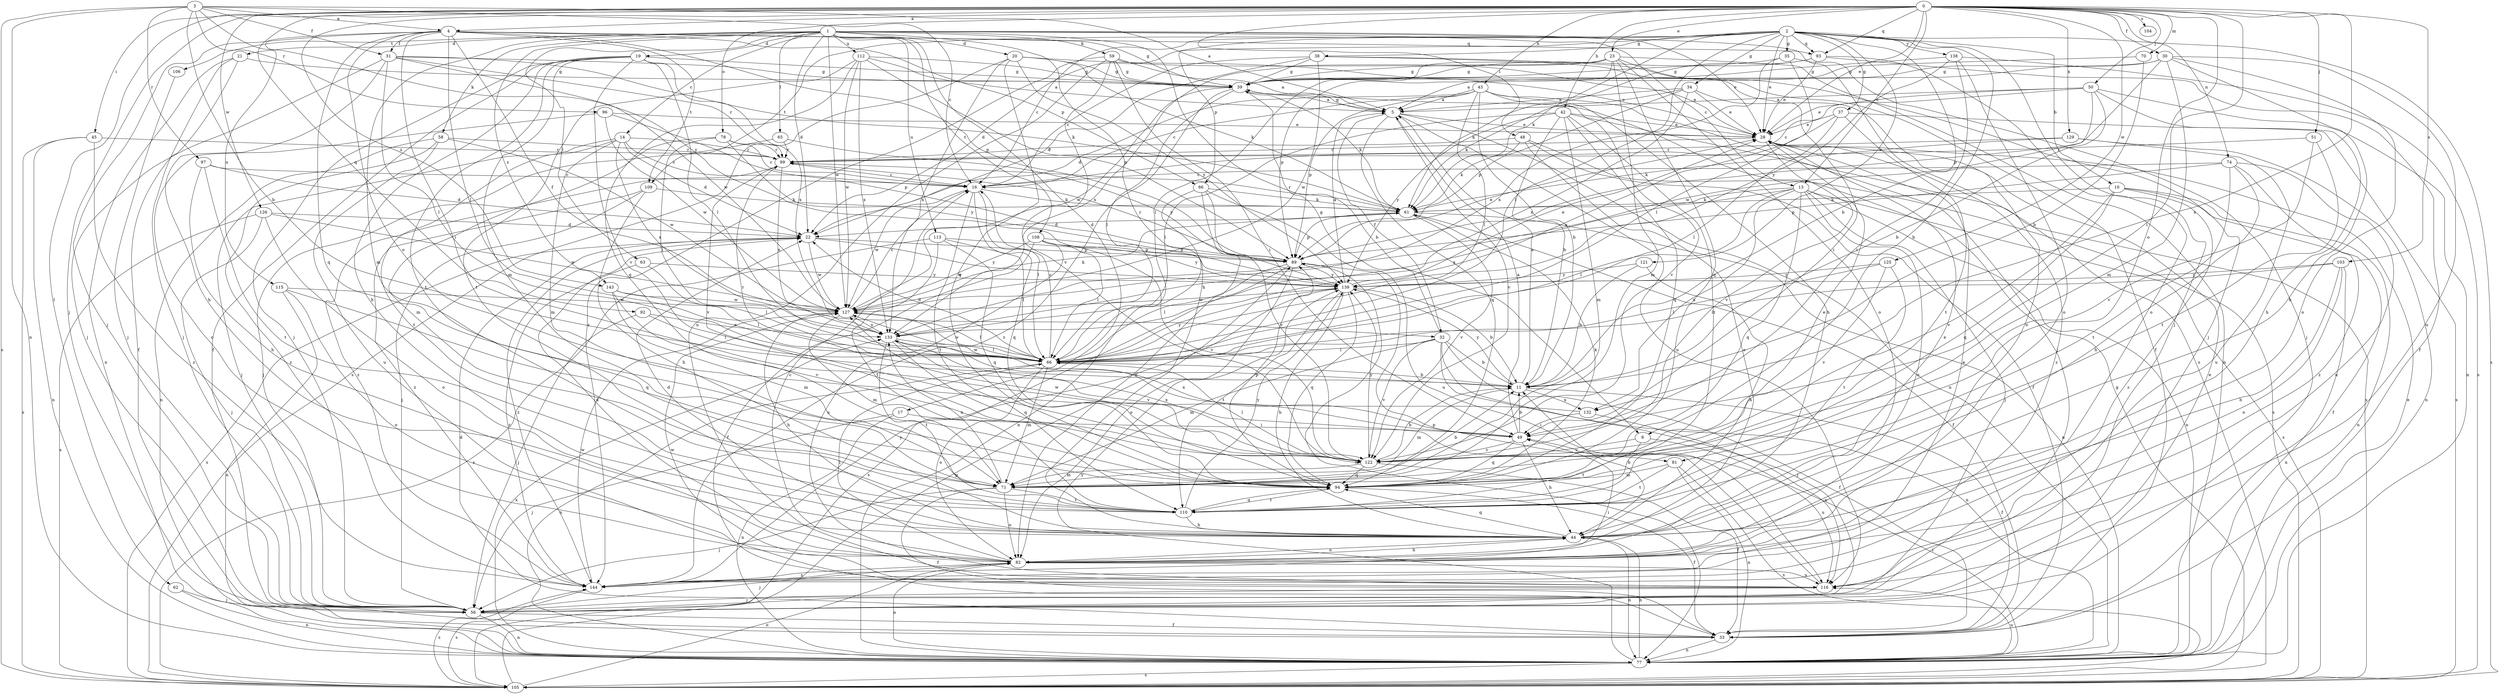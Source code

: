 strict digraph  {
0;
1;
2;
3;
4;
5;
8;
10;
11;
13;
14;
16;
17;
19;
20;
21;
22;
23;
28;
30;
31;
32;
33;
34;
35;
37;
38;
39;
42;
43;
44;
45;
48;
49;
50;
51;
56;
58;
59;
61;
62;
63;
65;
66;
70;
71;
74;
77;
78;
81;
82;
86;
89;
92;
93;
94;
96;
97;
99;
103;
104;
105;
106;
108;
109;
110;
112;
113;
115;
116;
121;
122;
125;
126;
127;
129;
132;
133;
138;
139;
143;
144;
0 -> 4  [label=a];
0 -> 13  [label=c];
0 -> 23  [label=e];
0 -> 28  [label=e];
0 -> 30  [label=f];
0 -> 42  [label=h];
0 -> 43  [label=h];
0 -> 45  [label=i];
0 -> 48  [label=i];
0 -> 49  [label=i];
0 -> 50  [label=j];
0 -> 51  [label=j];
0 -> 56  [label=j];
0 -> 62  [label=l];
0 -> 70  [label=m];
0 -> 74  [label=n];
0 -> 78  [label=o];
0 -> 81  [label=o];
0 -> 92  [label=q];
0 -> 93  [label=q];
0 -> 103  [label=s];
0 -> 104  [label=s];
0 -> 125  [label=w];
0 -> 126  [label=w];
0 -> 129  [label=x];
0 -> 132  [label=x];
0 -> 143  [label=z];
1 -> 8  [label=b];
1 -> 13  [label=c];
1 -> 14  [label=c];
1 -> 17  [label=d];
1 -> 19  [label=d];
1 -> 20  [label=d];
1 -> 21  [label=d];
1 -> 22  [label=d];
1 -> 28  [label=e];
1 -> 44  [label=h];
1 -> 58  [label=k];
1 -> 59  [label=k];
1 -> 63  [label=l];
1 -> 65  [label=l];
1 -> 71  [label=m];
1 -> 105  [label=s];
1 -> 106  [label=t];
1 -> 108  [label=t];
1 -> 112  [label=u];
1 -> 113  [label=u];
1 -> 127  [label=w];
1 -> 143  [label=z];
2 -> 8  [label=b];
2 -> 10  [label=b];
2 -> 11  [label=b];
2 -> 16  [label=c];
2 -> 22  [label=d];
2 -> 28  [label=e];
2 -> 34  [label=g];
2 -> 35  [label=g];
2 -> 37  [label=g];
2 -> 38  [label=g];
2 -> 56  [label=j];
2 -> 61  [label=k];
2 -> 66  [label=l];
2 -> 86  [label=p];
2 -> 93  [label=q];
2 -> 105  [label=s];
2 -> 109  [label=t];
2 -> 121  [label=v];
2 -> 138  [label=y];
3 -> 4  [label=a];
3 -> 5  [label=a];
3 -> 11  [label=b];
3 -> 16  [label=c];
3 -> 31  [label=f];
3 -> 77  [label=n];
3 -> 96  [label=r];
3 -> 97  [label=r];
3 -> 105  [label=s];
3 -> 139  [label=y];
4 -> 31  [label=f];
4 -> 32  [label=f];
4 -> 39  [label=g];
4 -> 49  [label=i];
4 -> 56  [label=j];
4 -> 66  [label=l];
4 -> 81  [label=o];
4 -> 86  [label=p];
4 -> 89  [label=p];
4 -> 93  [label=q];
4 -> 94  [label=q];
4 -> 109  [label=t];
4 -> 115  [label=u];
5 -> 28  [label=e];
5 -> 32  [label=f];
5 -> 39  [label=g];
5 -> 77  [label=n];
5 -> 94  [label=q];
5 -> 116  [label=u];
5 -> 122  [label=v];
8 -> 110  [label=t];
8 -> 116  [label=u];
8 -> 122  [label=v];
10 -> 33  [label=f];
10 -> 61  [label=k];
10 -> 77  [label=n];
10 -> 94  [label=q];
10 -> 122  [label=v];
10 -> 144  [label=z];
11 -> 5  [label=a];
11 -> 33  [label=f];
11 -> 71  [label=m];
11 -> 127  [label=w];
11 -> 132  [label=x];
11 -> 139  [label=y];
13 -> 56  [label=j];
13 -> 61  [label=k];
13 -> 66  [label=l];
13 -> 77  [label=n];
13 -> 82  [label=o];
13 -> 94  [label=q];
13 -> 105  [label=s];
13 -> 132  [label=x];
13 -> 133  [label=x];
14 -> 16  [label=c];
14 -> 22  [label=d];
14 -> 56  [label=j];
14 -> 71  [label=m];
14 -> 99  [label=r];
14 -> 110  [label=t];
14 -> 133  [label=x];
16 -> 61  [label=k];
16 -> 66  [label=l];
16 -> 94  [label=q];
16 -> 110  [label=t];
16 -> 127  [label=w];
17 -> 49  [label=i];
17 -> 56  [label=j];
17 -> 77  [label=n];
19 -> 33  [label=f];
19 -> 39  [label=g];
19 -> 44  [label=h];
19 -> 56  [label=j];
19 -> 66  [label=l];
19 -> 71  [label=m];
19 -> 110  [label=t];
19 -> 122  [label=v];
19 -> 133  [label=x];
20 -> 28  [label=e];
20 -> 39  [label=g];
20 -> 61  [label=k];
20 -> 94  [label=q];
20 -> 105  [label=s];
20 -> 133  [label=x];
20 -> 139  [label=y];
21 -> 33  [label=f];
21 -> 39  [label=g];
21 -> 56  [label=j];
21 -> 77  [label=n];
22 -> 89  [label=p];
22 -> 105  [label=s];
22 -> 127  [label=w];
22 -> 139  [label=y];
22 -> 144  [label=z];
23 -> 33  [label=f];
23 -> 39  [label=g];
23 -> 66  [label=l];
23 -> 71  [label=m];
23 -> 77  [label=n];
23 -> 82  [label=o];
23 -> 89  [label=p];
23 -> 94  [label=q];
23 -> 133  [label=x];
28 -> 99  [label=r];
28 -> 122  [label=v];
28 -> 144  [label=z];
30 -> 5  [label=a];
30 -> 39  [label=g];
30 -> 44  [label=h];
30 -> 71  [label=m];
30 -> 82  [label=o];
30 -> 89  [label=p];
30 -> 116  [label=u];
31 -> 39  [label=g];
31 -> 44  [label=h];
31 -> 56  [label=j];
31 -> 61  [label=k];
31 -> 66  [label=l];
31 -> 99  [label=r];
31 -> 127  [label=w];
32 -> 11  [label=b];
32 -> 33  [label=f];
32 -> 39  [label=g];
32 -> 56  [label=j];
32 -> 66  [label=l];
32 -> 71  [label=m];
32 -> 77  [label=n];
32 -> 122  [label=v];
33 -> 22  [label=d];
33 -> 77  [label=n];
34 -> 5  [label=a];
34 -> 28  [label=e];
34 -> 61  [label=k];
34 -> 82  [label=o];
34 -> 89  [label=p];
34 -> 133  [label=x];
35 -> 39  [label=g];
35 -> 56  [label=j];
35 -> 66  [label=l];
35 -> 133  [label=x];
37 -> 28  [label=e];
37 -> 66  [label=l];
37 -> 105  [label=s];
37 -> 110  [label=t];
37 -> 133  [label=x];
38 -> 16  [label=c];
38 -> 22  [label=d];
38 -> 39  [label=g];
38 -> 49  [label=i];
38 -> 56  [label=j];
38 -> 127  [label=w];
39 -> 5  [label=a];
39 -> 61  [label=k];
39 -> 66  [label=l];
39 -> 127  [label=w];
39 -> 144  [label=z];
42 -> 11  [label=b];
42 -> 28  [label=e];
42 -> 66  [label=l];
42 -> 71  [label=m];
42 -> 94  [label=q];
42 -> 105  [label=s];
42 -> 110  [label=t];
42 -> 139  [label=y];
43 -> 5  [label=a];
43 -> 11  [label=b];
43 -> 16  [label=c];
43 -> 22  [label=d];
43 -> 44  [label=h];
43 -> 56  [label=j];
43 -> 66  [label=l];
43 -> 89  [label=p];
43 -> 122  [label=v];
44 -> 11  [label=b];
44 -> 22  [label=d];
44 -> 28  [label=e];
44 -> 77  [label=n];
44 -> 82  [label=o];
44 -> 94  [label=q];
45 -> 77  [label=n];
45 -> 99  [label=r];
45 -> 105  [label=s];
45 -> 144  [label=z];
48 -> 33  [label=f];
48 -> 61  [label=k];
48 -> 82  [label=o];
48 -> 99  [label=r];
48 -> 105  [label=s];
49 -> 5  [label=a];
49 -> 11  [label=b];
49 -> 44  [label=h];
49 -> 94  [label=q];
49 -> 122  [label=v];
49 -> 133  [label=x];
50 -> 5  [label=a];
50 -> 11  [label=b];
50 -> 16  [label=c];
50 -> 28  [label=e];
50 -> 44  [label=h];
50 -> 77  [label=n];
50 -> 127  [label=w];
51 -> 99  [label=r];
51 -> 110  [label=t];
51 -> 122  [label=v];
56 -> 28  [label=e];
56 -> 33  [label=f];
56 -> 77  [label=n];
58 -> 77  [label=n];
58 -> 99  [label=r];
58 -> 116  [label=u];
58 -> 127  [label=w];
58 -> 144  [label=z];
59 -> 5  [label=a];
59 -> 28  [label=e];
59 -> 39  [label=g];
59 -> 49  [label=i];
59 -> 116  [label=u];
59 -> 122  [label=v];
59 -> 144  [label=z];
61 -> 22  [label=d];
61 -> 33  [label=f];
61 -> 77  [label=n];
61 -> 89  [label=p];
61 -> 99  [label=r];
61 -> 122  [label=v];
62 -> 56  [label=j];
62 -> 77  [label=n];
63 -> 66  [label=l];
63 -> 139  [label=y];
63 -> 144  [label=z];
65 -> 56  [label=j];
65 -> 99  [label=r];
65 -> 139  [label=y];
66 -> 11  [label=b];
66 -> 16  [label=c];
66 -> 22  [label=d];
66 -> 71  [label=m];
66 -> 77  [label=n];
66 -> 82  [label=o];
66 -> 127  [label=w];
66 -> 139  [label=y];
70 -> 11  [label=b];
70 -> 39  [label=g];
71 -> 11  [label=b];
71 -> 33  [label=f];
71 -> 56  [label=j];
71 -> 82  [label=o];
71 -> 110  [label=t];
71 -> 133  [label=x];
74 -> 16  [label=c];
74 -> 44  [label=h];
74 -> 89  [label=p];
74 -> 110  [label=t];
74 -> 116  [label=u];
74 -> 144  [label=z];
77 -> 28  [label=e];
77 -> 44  [label=h];
77 -> 49  [label=i];
77 -> 82  [label=o];
77 -> 105  [label=s];
77 -> 116  [label=u];
77 -> 133  [label=x];
77 -> 139  [label=y];
78 -> 16  [label=c];
78 -> 66  [label=l];
78 -> 71  [label=m];
78 -> 99  [label=r];
78 -> 139  [label=y];
81 -> 71  [label=m];
81 -> 77  [label=n];
81 -> 105  [label=s];
81 -> 110  [label=t];
82 -> 16  [label=c];
82 -> 22  [label=d];
82 -> 44  [label=h];
82 -> 56  [label=j];
82 -> 66  [label=l];
82 -> 116  [label=u];
82 -> 144  [label=z];
86 -> 61  [label=k];
86 -> 77  [label=n];
86 -> 82  [label=o];
86 -> 116  [label=u];
86 -> 122  [label=v];
89 -> 28  [label=e];
89 -> 66  [label=l];
89 -> 77  [label=n];
89 -> 82  [label=o];
89 -> 99  [label=r];
89 -> 105  [label=s];
89 -> 139  [label=y];
92 -> 56  [label=j];
92 -> 66  [label=l];
92 -> 133  [label=x];
93 -> 28  [label=e];
93 -> 33  [label=f];
93 -> 39  [label=g];
93 -> 61  [label=k];
93 -> 82  [label=o];
94 -> 28  [label=e];
94 -> 33  [label=f];
94 -> 61  [label=k];
94 -> 89  [label=p];
94 -> 110  [label=t];
96 -> 28  [label=e];
96 -> 82  [label=o];
96 -> 89  [label=p];
96 -> 127  [label=w];
97 -> 16  [label=c];
97 -> 22  [label=d];
97 -> 44  [label=h];
97 -> 110  [label=t];
99 -> 16  [label=c];
99 -> 122  [label=v];
99 -> 133  [label=x];
99 -> 144  [label=z];
103 -> 44  [label=h];
103 -> 66  [label=l];
103 -> 77  [label=n];
103 -> 82  [label=o];
103 -> 139  [label=y];
105 -> 39  [label=g];
105 -> 82  [label=o];
105 -> 89  [label=p];
105 -> 144  [label=z];
106 -> 56  [label=j];
108 -> 33  [label=f];
108 -> 66  [label=l];
108 -> 89  [label=p];
108 -> 116  [label=u];
108 -> 122  [label=v];
108 -> 127  [label=w];
108 -> 139  [label=y];
109 -> 44  [label=h];
109 -> 56  [label=j];
109 -> 61  [label=k];
109 -> 144  [label=z];
110 -> 44  [label=h];
110 -> 94  [label=q];
110 -> 139  [label=y];
112 -> 5  [label=a];
112 -> 39  [label=g];
112 -> 89  [label=p];
112 -> 94  [label=q];
112 -> 110  [label=t];
112 -> 127  [label=w];
112 -> 133  [label=x];
113 -> 66  [label=l];
113 -> 89  [label=p];
113 -> 94  [label=q];
113 -> 105  [label=s];
113 -> 110  [label=t];
115 -> 77  [label=n];
115 -> 82  [label=o];
115 -> 94  [label=q];
115 -> 127  [label=w];
116 -> 56  [label=j];
116 -> 89  [label=p];
116 -> 127  [label=w];
121 -> 11  [label=b];
121 -> 44  [label=h];
121 -> 139  [label=y];
122 -> 11  [label=b];
122 -> 33  [label=f];
122 -> 66  [label=l];
122 -> 71  [label=m];
122 -> 94  [label=q];
122 -> 127  [label=w];
122 -> 133  [label=x];
122 -> 139  [label=y];
125 -> 66  [label=l];
125 -> 110  [label=t];
125 -> 122  [label=v];
125 -> 139  [label=y];
126 -> 22  [label=d];
126 -> 56  [label=j];
126 -> 82  [label=o];
126 -> 105  [label=s];
126 -> 127  [label=w];
127 -> 16  [label=c];
127 -> 44  [label=h];
127 -> 61  [label=k];
127 -> 66  [label=l];
127 -> 71  [label=m];
127 -> 133  [label=x];
129 -> 61  [label=k];
129 -> 77  [label=n];
129 -> 99  [label=r];
129 -> 116  [label=u];
132 -> 49  [label=i];
132 -> 99  [label=r];
132 -> 116  [label=u];
133 -> 66  [label=l];
133 -> 94  [label=q];
133 -> 110  [label=t];
133 -> 122  [label=v];
138 -> 39  [label=g];
138 -> 49  [label=i];
138 -> 82  [label=o];
138 -> 105  [label=s];
138 -> 139  [label=y];
139 -> 5  [label=a];
139 -> 11  [label=b];
139 -> 28  [label=e];
139 -> 44  [label=h];
139 -> 94  [label=q];
139 -> 110  [label=t];
139 -> 127  [label=w];
143 -> 66  [label=l];
143 -> 71  [label=m];
143 -> 122  [label=v];
143 -> 127  [label=w];
144 -> 28  [label=e];
144 -> 49  [label=i];
144 -> 105  [label=s];
144 -> 127  [label=w];
144 -> 139  [label=y];
}
